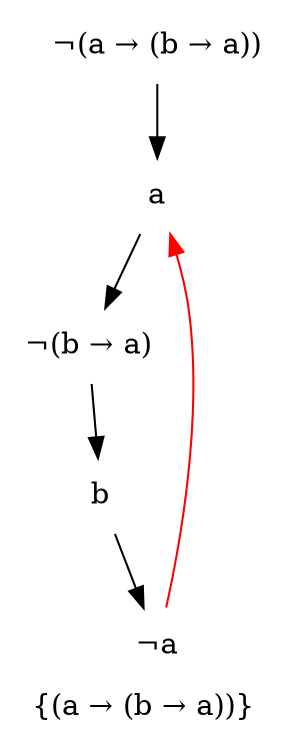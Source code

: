 digraph G {
	label = "{(a &rarr; (b &rarr; a))}";
	node [ shape = "plaintext" ];
	0 [ label = "&not;(a &rarr; (b &rarr; a))" ];
	1 [ label = "a" ];
	0 -> 1;
	2 [ label = "&not;(b &rarr; a)" ];
	1 -> 2;
	3 [ label = "b" ];
	2 -> 3;
	4 [ label = "&not;a" ];
	3 -> 4;
	4 -> 1 [ arrowtail = "normal", color = "red" ];
}